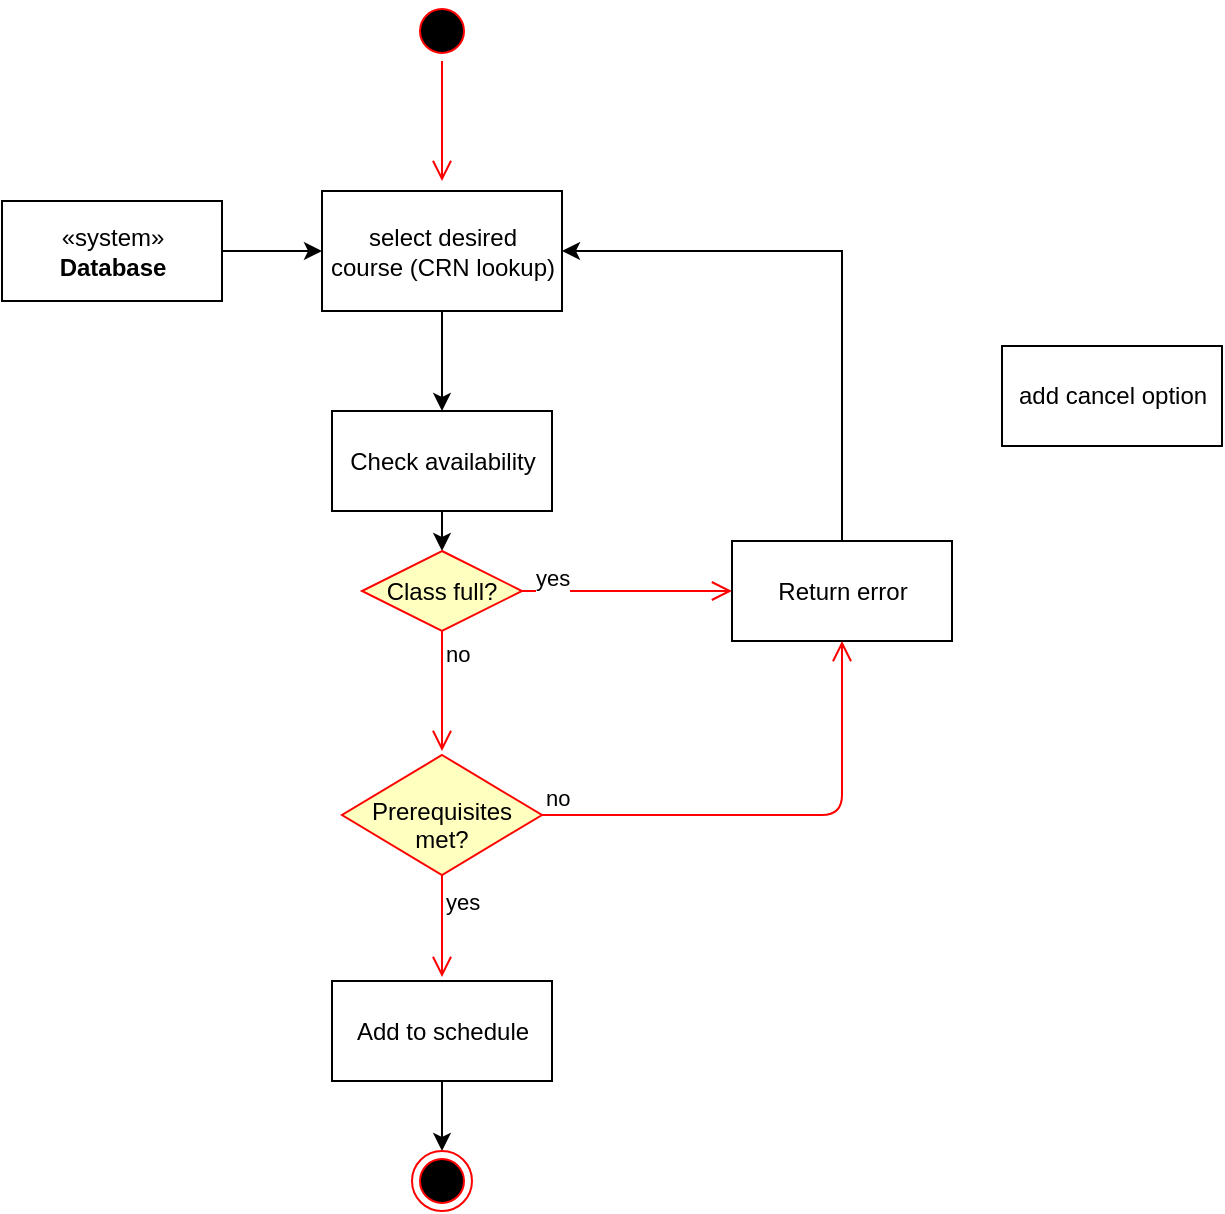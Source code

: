 <mxfile version="10.8.0" type="device"><diagram id="TEUBA9B6SqQ8-KSufKUE" name="Page-1"><mxGraphModel dx="731" dy="609" grid="1" gridSize="10" guides="1" tooltips="1" connect="1" arrows="1" fold="1" page="1" pageScale="1" pageWidth="850" pageHeight="1100" math="0" shadow="0"><root><mxCell id="0"/><mxCell id="1" parent="0"/><mxCell id="UXzT2Pxxk8vuaDZe-6zy-1" value="" style="ellipse;html=1;shape=startState;fillColor=#000000;strokeColor=#ff0000;" parent="1" vertex="1"><mxGeometry x="305" y="27.5" width="30" height="30" as="geometry"/></mxCell><mxCell id="UXzT2Pxxk8vuaDZe-6zy-2" value="" style="edgeStyle=orthogonalEdgeStyle;html=1;verticalAlign=bottom;endArrow=open;endSize=8;strokeColor=#ff0000;" parent="1" source="UXzT2Pxxk8vuaDZe-6zy-1" edge="1"><mxGeometry relative="1" as="geometry"><mxPoint x="320" y="117.5" as="targetPoint"/></mxGeometry></mxCell><mxCell id="UXzT2Pxxk8vuaDZe-6zy-5" style="edgeStyle=orthogonalEdgeStyle;rounded=0;orthogonalLoop=1;jettySize=auto;html=1;exitX=0.5;exitY=1;exitDx=0;exitDy=0;entryX=0.5;entryY=0;entryDx=0;entryDy=0;" parent="1" source="UXzT2Pxxk8vuaDZe-6zy-3" target="UXzT2Pxxk8vuaDZe-6zy-4" edge="1"><mxGeometry relative="1" as="geometry"><mxPoint x="320.345" y="212.81" as="targetPoint"/></mxGeometry></mxCell><mxCell id="UXzT2Pxxk8vuaDZe-6zy-3" value="select desired &lt;br&gt;course (CRN lookup)" style="html=1;" parent="1" vertex="1"><mxGeometry x="260" y="122.5" width="120" height="60" as="geometry"/></mxCell><mxCell id="UXzT2Pxxk8vuaDZe-6zy-9" style="edgeStyle=orthogonalEdgeStyle;rounded=0;orthogonalLoop=1;jettySize=auto;html=1;exitX=0.5;exitY=1;exitDx=0;exitDy=0;entryX=0.5;entryY=0;entryDx=0;entryDy=0;" parent="1" source="UXzT2Pxxk8vuaDZe-6zy-4" target="UXzT2Pxxk8vuaDZe-6zy-6" edge="1"><mxGeometry relative="1" as="geometry"/></mxCell><mxCell id="UXzT2Pxxk8vuaDZe-6zy-4" value="Check availability" style="html=1;" parent="1" vertex="1"><mxGeometry x="265" y="232.5" width="110" height="50" as="geometry"/></mxCell><mxCell id="UXzT2Pxxk8vuaDZe-6zy-6" value="Class full?" style="rhombus;whiteSpace=wrap;html=1;fillColor=#ffffc0;strokeColor=#ff0000;" parent="1" vertex="1"><mxGeometry x="280" y="302.5" width="80" height="40" as="geometry"/></mxCell><mxCell id="UXzT2Pxxk8vuaDZe-6zy-7" value="no" style="edgeStyle=orthogonalEdgeStyle;html=1;align=left;verticalAlign=bottom;endArrow=open;endSize=8;strokeColor=#ff0000;entryX=0;entryY=0.5;entryDx=0;entryDy=0;" parent="1" source="UXzT2Pxxk8vuaDZe-6zy-6" target="UXzT2Pxxk8vuaDZe-6zy-16" edge="1"><mxGeometry x="-1" y="-57" relative="1" as="geometry"><mxPoint x="455" y="322.5" as="targetPoint"/><mxPoint x="-40" y="-17" as="offset"/></mxGeometry></mxCell><mxCell id="UXzT2Pxxk8vuaDZe-6zy-8" value="yes" style="edgeStyle=orthogonalEdgeStyle;html=1;align=left;verticalAlign=top;endArrow=open;endSize=8;strokeColor=#ff0000;" parent="1" source="UXzT2Pxxk8vuaDZe-6zy-6" edge="1"><mxGeometry x="-1" y="60" relative="1" as="geometry"><mxPoint x="320" y="402.5" as="targetPoint"/><mxPoint x="-15" y="-40" as="offset"/></mxGeometry></mxCell><mxCell id="UXzT2Pxxk8vuaDZe-6zy-13" value="&lt;h3&gt;&lt;/h3&gt;Prerequisites met?" style="rhombus;whiteSpace=wrap;html=1;fillColor=#ffffc0;strokeColor=#ff0000;verticalAlign=top;" parent="1" vertex="1"><mxGeometry x="270" y="404.5" width="100" height="60" as="geometry"/></mxCell><mxCell id="UXzT2Pxxk8vuaDZe-6zy-14" value="no" style="edgeStyle=orthogonalEdgeStyle;html=1;align=left;verticalAlign=bottom;endArrow=open;endSize=8;strokeColor=#ff0000;entryX=0.5;entryY=1;entryDx=0;entryDy=0;" parent="1" source="UXzT2Pxxk8vuaDZe-6zy-13" target="UXzT2Pxxk8vuaDZe-6zy-16" edge="1"><mxGeometry x="-1" relative="1" as="geometry"><mxPoint x="440" y="435.5" as="targetPoint"/></mxGeometry></mxCell><mxCell id="UXzT2Pxxk8vuaDZe-6zy-15" value="yes" style="edgeStyle=orthogonalEdgeStyle;html=1;align=left;verticalAlign=top;endArrow=open;endSize=8;strokeColor=#ff0000;" parent="1" source="UXzT2Pxxk8vuaDZe-6zy-13" edge="1"><mxGeometry x="-1" relative="1" as="geometry"><mxPoint x="320" y="515.5" as="targetPoint"/></mxGeometry></mxCell><mxCell id="UXzT2Pxxk8vuaDZe-6zy-17" style="edgeStyle=orthogonalEdgeStyle;rounded=0;orthogonalLoop=1;jettySize=auto;html=1;exitX=0.5;exitY=0;exitDx=0;exitDy=0;entryX=1;entryY=0.5;entryDx=0;entryDy=0;" parent="1" source="UXzT2Pxxk8vuaDZe-6zy-16" target="UXzT2Pxxk8vuaDZe-6zy-3" edge="1"><mxGeometry relative="1" as="geometry"/></mxCell><mxCell id="UXzT2Pxxk8vuaDZe-6zy-16" value="Return error" style="html=1;" parent="1" vertex="1"><mxGeometry x="465" y="297.5" width="110" height="50" as="geometry"/></mxCell><mxCell id="UXzT2Pxxk8vuaDZe-6zy-20" style="edgeStyle=orthogonalEdgeStyle;rounded=0;orthogonalLoop=1;jettySize=auto;html=1;exitX=0.5;exitY=1;exitDx=0;exitDy=0;entryX=0.5;entryY=0;entryDx=0;entryDy=0;" parent="1" source="UXzT2Pxxk8vuaDZe-6zy-18" target="UXzT2Pxxk8vuaDZe-6zy-19" edge="1"><mxGeometry relative="1" as="geometry"/></mxCell><mxCell id="UXzT2Pxxk8vuaDZe-6zy-18" value="Add to schedule" style="html=1;" parent="1" vertex="1"><mxGeometry x="265" y="517.5" width="110" height="50" as="geometry"/></mxCell><mxCell id="UXzT2Pxxk8vuaDZe-6zy-19" value="" style="ellipse;html=1;shape=endState;fillColor=#000000;strokeColor=#ff0000;" parent="1" vertex="1"><mxGeometry x="305" y="602.5" width="30" height="30" as="geometry"/></mxCell><mxCell id="UXzT2Pxxk8vuaDZe-6zy-21" value="add cancel option&lt;br&gt;" style="html=1;" parent="1" vertex="1"><mxGeometry x="600" y="200" width="110" height="50" as="geometry"/></mxCell><mxCell id="5zF-wUMkGI4SsDizU7bv-2" style="edgeStyle=orthogonalEdgeStyle;rounded=0;orthogonalLoop=1;jettySize=auto;html=1;exitX=1;exitY=0.5;exitDx=0;exitDy=0;entryX=0;entryY=0.5;entryDx=0;entryDy=0;" edge="1" parent="1" source="5zF-wUMkGI4SsDizU7bv-1" target="UXzT2Pxxk8vuaDZe-6zy-3"><mxGeometry relative="1" as="geometry"/></mxCell><mxCell id="5zF-wUMkGI4SsDizU7bv-1" value="«system»&lt;br&gt;&lt;b&gt;Database&lt;/b&gt;&lt;br&gt;" style="html=1;" vertex="1" parent="1"><mxGeometry x="100" y="127.5" width="110" height="50" as="geometry"/></mxCell></root></mxGraphModel></diagram></mxfile>